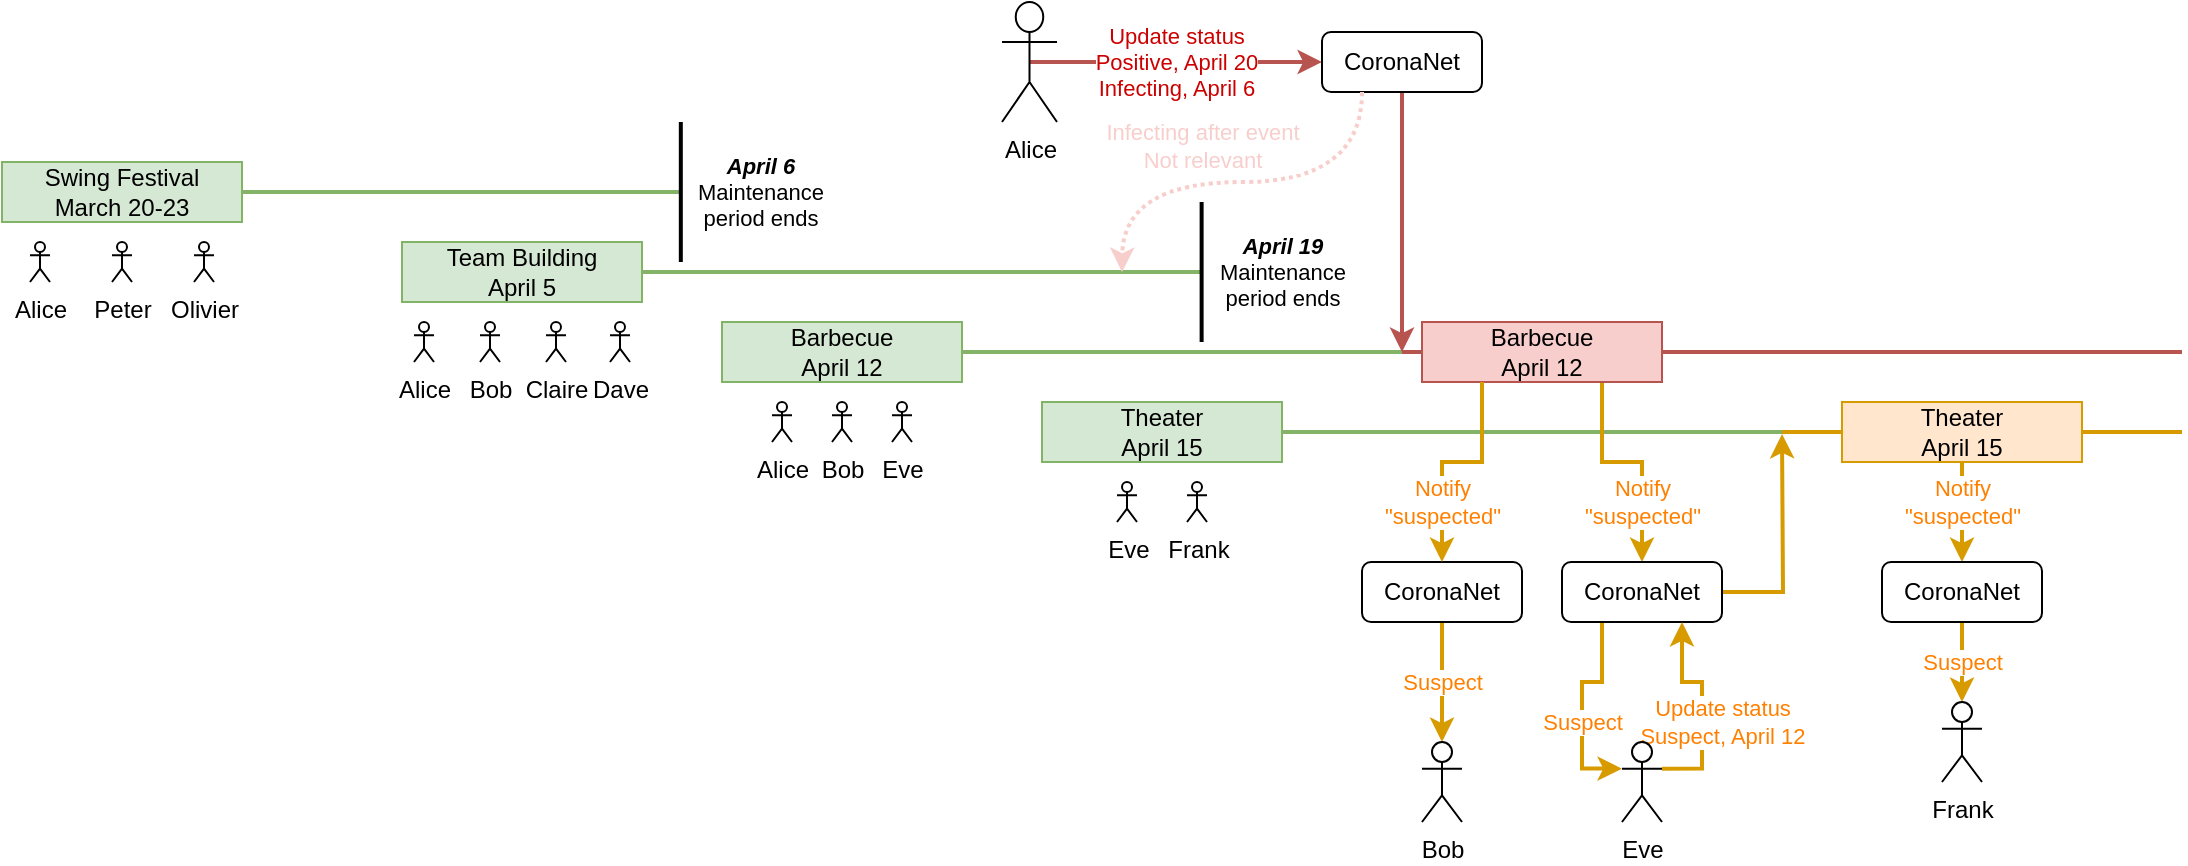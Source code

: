 <mxfile version="12.9.9" type="device"><diagram id="BHeKZ42RWv9zqqyNYb5D" name="Page-1"><mxGraphModel dx="1352" dy="806" grid="1" gridSize="10" guides="1" tooltips="1" connect="1" arrows="1" fold="1" page="1" pageScale="1" pageWidth="850" pageHeight="1100" math="0" shadow="0"><root><mxCell id="0"/><mxCell id="1" parent="0"/><mxCell id="fO2j_NawUJVEaCeq_C0V-36" value="Update status&lt;br&gt;Positive, April 20&lt;br&gt;Infecting, April 6" style="edgeStyle=orthogonalEdgeStyle;rounded=0;orthogonalLoop=1;jettySize=auto;html=1;exitX=0.5;exitY=0.5;exitDx=0;exitDy=0;exitPerimeter=0;entryX=0;entryY=0.5;entryDx=0;entryDy=0;strokeWidth=2;fillColor=#f8cecc;strokeColor=#b85450;fontColor=#CC0000;" edge="1" parent="1" source="fO2j_NawUJVEaCeq_C0V-33" target="fO2j_NawUJVEaCeq_C0V-35"><mxGeometry relative="1" as="geometry"/></mxCell><mxCell id="fO2j_NawUJVEaCeq_C0V-1" value="Alice" style="shape=umlActor;verticalLabelPosition=bottom;labelBackgroundColor=#ffffff;verticalAlign=top;html=1;outlineConnect=0;" vertex="1" parent="1"><mxGeometry x="54" y="160" width="10" height="20" as="geometry"/></mxCell><mxCell id="fO2j_NawUJVEaCeq_C0V-2" value="Barbecue&lt;br&gt;April 12" style="rounded=0;whiteSpace=wrap;html=1;fillColor=#d5e8d4;strokeColor=#82b366;" vertex="1" parent="1"><mxGeometry x="400" y="200" width="120" height="30" as="geometry"/></mxCell><mxCell id="fO2j_NawUJVEaCeq_C0V-3" value="Swing Festival&lt;br&gt;March 20-23" style="rounded=0;whiteSpace=wrap;html=1;fillColor=#d5e8d4;strokeColor=#82b366;" vertex="1" parent="1"><mxGeometry x="40" y="120" width="120" height="30" as="geometry"/></mxCell><mxCell id="fO2j_NawUJVEaCeq_C0V-5" value="Team Building&lt;br&gt;April 5" style="rounded=0;whiteSpace=wrap;html=1;fillColor=#d5e8d4;strokeColor=#82b366;" vertex="1" parent="1"><mxGeometry x="240" y="160" width="120" height="30" as="geometry"/></mxCell><mxCell id="fO2j_NawUJVEaCeq_C0V-6" value="Theater&lt;br&gt;April 15" style="rounded=0;whiteSpace=wrap;html=1;fillColor=#d5e8d4;strokeColor=#82b366;" vertex="1" parent="1"><mxGeometry x="560" y="240" width="120" height="30" as="geometry"/></mxCell><mxCell id="fO2j_NawUJVEaCeq_C0V-9" value="" style="endArrow=none;html=1;exitX=1;exitY=0.5;exitDx=0;exitDy=0;fillColor=#d5e8d4;strokeColor=#82b366;strokeWidth=2;" edge="1" parent="1" source="fO2j_NawUJVEaCeq_C0V-3"><mxGeometry width="50" height="50" relative="1" as="geometry"><mxPoint x="660" y="160" as="sourcePoint"/><mxPoint x="380" y="135" as="targetPoint"/></mxGeometry></mxCell><mxCell id="fO2j_NawUJVEaCeq_C0V-10" value="" style="endArrow=none;html=1;exitX=1;exitY=0.5;exitDx=0;exitDy=0;fillColor=#d5e8d4;strokeColor=#82b366;strokeWidth=2;" edge="1" parent="1" source="fO2j_NawUJVEaCeq_C0V-5"><mxGeometry width="50" height="50" relative="1" as="geometry"><mxPoint x="390" y="200" as="sourcePoint"/><mxPoint x="640" y="175" as="targetPoint"/></mxGeometry></mxCell><mxCell id="fO2j_NawUJVEaCeq_C0V-11" value="" style="endArrow=none;html=1;exitX=1;exitY=0.5;exitDx=0;exitDy=0;fillColor=#d5e8d4;strokeColor=#82b366;strokeWidth=2;" edge="1" parent="1" source="fO2j_NawUJVEaCeq_C0V-2"><mxGeometry width="50" height="50" relative="1" as="geometry"><mxPoint x="330" y="185" as="sourcePoint"/><mxPoint x="740" y="215" as="targetPoint"/></mxGeometry></mxCell><mxCell id="fO2j_NawUJVEaCeq_C0V-12" value="" style="endArrow=none;html=1;exitX=1;exitY=0.5;exitDx=0;exitDy=0;fillColor=#d5e8d4;strokeColor=#82b366;strokeWidth=2;" edge="1" parent="1" source="fO2j_NawUJVEaCeq_C0V-6"><mxGeometry width="50" height="50" relative="1" as="geometry"><mxPoint x="685" y="255" as="sourcePoint"/><mxPoint x="930" y="255" as="targetPoint"/></mxGeometry></mxCell><mxCell id="fO2j_NawUJVEaCeq_C0V-13" value="Alice" style="shape=umlActor;verticalLabelPosition=bottom;labelBackgroundColor=#ffffff;verticalAlign=top;html=1;outlineConnect=0;" vertex="1" parent="1"><mxGeometry x="246" y="200" width="10" height="20" as="geometry"/></mxCell><mxCell id="fO2j_NawUJVEaCeq_C0V-18" value="Peter" style="shape=umlActor;verticalLabelPosition=bottom;labelBackgroundColor=#ffffff;verticalAlign=top;html=1;outlineConnect=0;" vertex="1" parent="1"><mxGeometry x="95" y="160" width="10" height="20" as="geometry"/></mxCell><mxCell id="fO2j_NawUJVEaCeq_C0V-19" value="Olivier" style="shape=umlActor;verticalLabelPosition=bottom;labelBackgroundColor=#ffffff;verticalAlign=top;html=1;outlineConnect=0;" vertex="1" parent="1"><mxGeometry x="136" y="160" width="10" height="20" as="geometry"/></mxCell><mxCell id="fO2j_NawUJVEaCeq_C0V-22" value="Bob" style="shape=umlActor;verticalLabelPosition=bottom;labelBackgroundColor=#ffffff;verticalAlign=top;html=1;outlineConnect=0;" vertex="1" parent="1"><mxGeometry x="279" y="200" width="10" height="20" as="geometry"/></mxCell><mxCell id="fO2j_NawUJVEaCeq_C0V-23" value="Claire" style="shape=umlActor;verticalLabelPosition=bottom;labelBackgroundColor=#ffffff;verticalAlign=top;html=1;outlineConnect=0;" vertex="1" parent="1"><mxGeometry x="312" y="200" width="10" height="20" as="geometry"/></mxCell><mxCell id="fO2j_NawUJVEaCeq_C0V-24" value="Dave" style="shape=umlActor;verticalLabelPosition=bottom;labelBackgroundColor=#ffffff;verticalAlign=top;html=1;outlineConnect=0;" vertex="1" parent="1"><mxGeometry x="344" y="200" width="10" height="20" as="geometry"/></mxCell><mxCell id="fO2j_NawUJVEaCeq_C0V-28" value="Alice" style="shape=umlActor;verticalLabelPosition=bottom;labelBackgroundColor=#ffffff;verticalAlign=top;html=1;outlineConnect=0;" vertex="1" parent="1"><mxGeometry x="425" y="240" width="10" height="20" as="geometry"/></mxCell><mxCell id="fO2j_NawUJVEaCeq_C0V-29" value="Bob" style="shape=umlActor;verticalLabelPosition=bottom;labelBackgroundColor=#ffffff;verticalAlign=top;html=1;outlineConnect=0;" vertex="1" parent="1"><mxGeometry x="455" y="240" width="10" height="20" as="geometry"/></mxCell><mxCell id="fO2j_NawUJVEaCeq_C0V-30" value="Eve" style="shape=umlActor;verticalLabelPosition=bottom;labelBackgroundColor=#ffffff;verticalAlign=top;html=1;outlineConnect=0;" vertex="1" parent="1"><mxGeometry x="485" y="240" width="10" height="20" as="geometry"/></mxCell><mxCell id="fO2j_NawUJVEaCeq_C0V-31" value="Eve" style="shape=umlActor;verticalLabelPosition=bottom;labelBackgroundColor=#ffffff;verticalAlign=top;html=1;outlineConnect=0;" vertex="1" parent="1"><mxGeometry x="597.5" y="280" width="10" height="20" as="geometry"/></mxCell><mxCell id="fO2j_NawUJVEaCeq_C0V-32" value="Frank" style="shape=umlActor;verticalLabelPosition=bottom;labelBackgroundColor=#ffffff;verticalAlign=top;html=1;outlineConnect=0;" vertex="1" parent="1"><mxGeometry x="632.5" y="280" width="10" height="20" as="geometry"/></mxCell><mxCell id="fO2j_NawUJVEaCeq_C0V-33" value="Alice" style="shape=umlActor;verticalLabelPosition=bottom;labelBackgroundColor=#ffffff;verticalAlign=top;html=1;outlineConnect=0;" vertex="1" parent="1"><mxGeometry x="540" y="40" width="27.5" height="60" as="geometry"/></mxCell><mxCell id="fO2j_NawUJVEaCeq_C0V-39" style="edgeStyle=orthogonalEdgeStyle;rounded=0;orthogonalLoop=1;jettySize=auto;html=1;exitX=0.5;exitY=1;exitDx=0;exitDy=0;strokeWidth=2;fontColor=#FF8000;fillColor=#f8cecc;strokeColor=#b85450;" edge="1" parent="1" source="fO2j_NawUJVEaCeq_C0V-35"><mxGeometry relative="1" as="geometry"><mxPoint x="740" y="215" as="targetPoint"/><mxPoint x="740" y="90" as="sourcePoint"/></mxGeometry></mxCell><mxCell id="fO2j_NawUJVEaCeq_C0V-35" value="CoronaNet" style="rounded=1;whiteSpace=wrap;html=1;" vertex="1" parent="1"><mxGeometry x="700" y="55" width="80" height="30" as="geometry"/></mxCell><mxCell id="fO2j_NawUJVEaCeq_C0V-41" style="edgeStyle=orthogonalEdgeStyle;rounded=0;orthogonalLoop=1;jettySize=auto;html=1;exitX=0;exitY=0.5;exitDx=0;exitDy=0;strokeWidth=2;fontColor=#FF8000;fillColor=#f8cecc;strokeColor=#b85450;endArrow=none;endFill=0;" edge="1" parent="1" source="fO2j_NawUJVEaCeq_C0V-40"><mxGeometry relative="1" as="geometry"><mxPoint x="740.0" y="215.034" as="targetPoint"/></mxGeometry></mxCell><mxCell id="fO2j_NawUJVEaCeq_C0V-42" style="edgeStyle=orthogonalEdgeStyle;rounded=0;orthogonalLoop=1;jettySize=auto;html=1;exitX=1;exitY=0.5;exitDx=0;exitDy=0;endArrow=none;endFill=0;strokeWidth=2;fontColor=#FF8000;fillColor=#f8cecc;strokeColor=#b85450;" edge="1" parent="1" source="fO2j_NawUJVEaCeq_C0V-40"><mxGeometry relative="1" as="geometry"><mxPoint x="1130" y="215" as="targetPoint"/></mxGeometry></mxCell><mxCell id="fO2j_NawUJVEaCeq_C0V-50" value="Notify&lt;br&gt;&quot;suspected&quot;" style="edgeStyle=orthogonalEdgeStyle;rounded=0;orthogonalLoop=1;jettySize=auto;html=1;exitX=0.75;exitY=1;exitDx=0;exitDy=0;entryX=0.5;entryY=0;entryDx=0;entryDy=0;endArrow=classic;endFill=1;strokeWidth=2;fontColor=#FF8000;fillColor=#ffe6cc;strokeColor=#d79b00;" edge="1" parent="1" source="fO2j_NawUJVEaCeq_C0V-40" target="fO2j_NawUJVEaCeq_C0V-46"><mxGeometry x="0.455" relative="1" as="geometry"><Array as="points"><mxPoint x="840" y="270"/><mxPoint x="860" y="270"/></Array><mxPoint as="offset"/></mxGeometry></mxCell><mxCell id="fO2j_NawUJVEaCeq_C0V-40" value="Barbecue&lt;br&gt;April 12" style="rounded=0;whiteSpace=wrap;html=1;fillColor=#f8cecc;strokeColor=#b85450;" vertex="1" parent="1"><mxGeometry x="750" y="200" width="120" height="30" as="geometry"/></mxCell><mxCell id="fO2j_NawUJVEaCeq_C0V-48" value="Suspect" style="edgeStyle=orthogonalEdgeStyle;rounded=0;orthogonalLoop=1;jettySize=auto;html=1;exitX=0.5;exitY=1;exitDx=0;exitDy=0;entryX=0.5;entryY=0;entryDx=0;entryDy=0;entryPerimeter=0;endArrow=classic;endFill=1;strokeWidth=2;fontColor=#FF8000;fillColor=#ffe6cc;strokeColor=#d79b00;" edge="1" parent="1" source="fO2j_NawUJVEaCeq_C0V-43" target="fO2j_NawUJVEaCeq_C0V-47"><mxGeometry relative="1" as="geometry"/></mxCell><mxCell id="fO2j_NawUJVEaCeq_C0V-43" value="CoronaNet" style="rounded=1;whiteSpace=wrap;html=1;" vertex="1" parent="1"><mxGeometry x="720" y="320" width="80" height="30" as="geometry"/></mxCell><mxCell id="fO2j_NawUJVEaCeq_C0V-53" value="Suspect" style="edgeStyle=orthogonalEdgeStyle;rounded=0;orthogonalLoop=1;jettySize=auto;html=1;exitX=0.25;exitY=1;exitDx=0;exitDy=0;entryX=0;entryY=0.333;entryDx=0;entryDy=0;entryPerimeter=0;endArrow=classic;endFill=1;strokeWidth=2;fontColor=#FF8000;fillColor=#ffe6cc;strokeColor=#d79b00;" edge="1" parent="1" source="fO2j_NawUJVEaCeq_C0V-46" target="fO2j_NawUJVEaCeq_C0V-52"><mxGeometry x="0.162" relative="1" as="geometry"><mxPoint as="offset"/></mxGeometry></mxCell><mxCell id="fO2j_NawUJVEaCeq_C0V-70" style="edgeStyle=orthogonalEdgeStyle;rounded=0;orthogonalLoop=1;jettySize=auto;html=1;exitX=1;exitY=0.5;exitDx=0;exitDy=0;endArrow=classic;endFill=1;strokeWidth=2;fontColor=#FF8000;fillColor=#ffe6cc;strokeColor=#d79b00;" edge="1" parent="1" source="fO2j_NawUJVEaCeq_C0V-46"><mxGeometry relative="1" as="geometry"><mxPoint x="930" y="256" as="targetPoint"/><mxPoint x="900" y="331" as="sourcePoint"/></mxGeometry></mxCell><mxCell id="fO2j_NawUJVEaCeq_C0V-46" value="CoronaNet" style="rounded=1;whiteSpace=wrap;html=1;" vertex="1" parent="1"><mxGeometry x="820" y="320" width="80" height="30" as="geometry"/></mxCell><mxCell id="fO2j_NawUJVEaCeq_C0V-47" value="Bob" style="shape=umlActor;verticalLabelPosition=bottom;labelBackgroundColor=#ffffff;verticalAlign=top;html=1;outlineConnect=0;" vertex="1" parent="1"><mxGeometry x="750" y="410" width="20" height="40" as="geometry"/></mxCell><mxCell id="fO2j_NawUJVEaCeq_C0V-49" value="Notify&lt;br&gt;&quot;suspected&quot;" style="edgeStyle=orthogonalEdgeStyle;rounded=0;orthogonalLoop=1;jettySize=auto;html=1;entryX=0.5;entryY=0;entryDx=0;entryDy=0;endArrow=classic;endFill=1;strokeWidth=2;fontColor=#FF8000;fillColor=#ffe6cc;strokeColor=#d79b00;" edge="1" parent="1" target="fO2j_NawUJVEaCeq_C0V-43"><mxGeometry x="0.455" relative="1" as="geometry"><mxPoint x="780" y="230" as="sourcePoint"/><Array as="points"><mxPoint x="780" y="270"/><mxPoint x="760" y="270"/></Array><mxPoint as="offset"/></mxGeometry></mxCell><mxCell id="fO2j_NawUJVEaCeq_C0V-54" value="Update status&lt;br&gt;Suspect, April 12" style="edgeStyle=orthogonalEdgeStyle;rounded=0;orthogonalLoop=1;jettySize=auto;html=1;exitX=1;exitY=0.333;exitDx=0;exitDy=0;exitPerimeter=0;entryX=0.75;entryY=1;entryDx=0;entryDy=0;endArrow=classic;endFill=1;strokeWidth=2;fontColor=#FF8000;fillColor=#ffe6cc;strokeColor=#d79b00;" edge="1" parent="1" source="fO2j_NawUJVEaCeq_C0V-52" target="fO2j_NawUJVEaCeq_C0V-46"><mxGeometry x="-0.162" y="-10" relative="1" as="geometry"><mxPoint as="offset"/></mxGeometry></mxCell><mxCell id="fO2j_NawUJVEaCeq_C0V-52" value="Eve" style="shape=umlActor;verticalLabelPosition=bottom;labelBackgroundColor=#ffffff;verticalAlign=top;html=1;outlineConnect=0;" vertex="1" parent="1"><mxGeometry x="850" y="410" width="20" height="40" as="geometry"/></mxCell><mxCell id="fO2j_NawUJVEaCeq_C0V-65" value="&lt;font color=&quot;#ff8000&quot;&gt;Notify&lt;br&gt;&quot;suspected&quot;&lt;/font&gt;" style="edgeStyle=orthogonalEdgeStyle;rounded=0;orthogonalLoop=1;jettySize=auto;html=1;exitX=0.5;exitY=1;exitDx=0;exitDy=0;entryX=0.5;entryY=0;entryDx=0;entryDy=0;endArrow=classic;endFill=1;strokeWidth=2;fontColor=#CC0000;fillColor=#ffe6cc;strokeColor=#d79b00;" edge="1" parent="1" source="fO2j_NawUJVEaCeq_C0V-57" target="fO2j_NawUJVEaCeq_C0V-64"><mxGeometry x="-0.2" relative="1" as="geometry"><mxPoint as="offset"/></mxGeometry></mxCell><mxCell id="fO2j_NawUJVEaCeq_C0V-69" style="edgeStyle=orthogonalEdgeStyle;rounded=0;orthogonalLoop=1;jettySize=auto;html=1;exitX=0;exitY=0.5;exitDx=0;exitDy=0;endArrow=none;endFill=0;strokeWidth=2;fontColor=#FF8000;fillColor=#ffe6cc;strokeColor=#d79b00;" edge="1" parent="1" source="fO2j_NawUJVEaCeq_C0V-57"><mxGeometry relative="1" as="geometry"><mxPoint x="930" y="255.048" as="targetPoint"/></mxGeometry></mxCell><mxCell id="fO2j_NawUJVEaCeq_C0V-71" style="edgeStyle=orthogonalEdgeStyle;rounded=0;orthogonalLoop=1;jettySize=auto;html=1;exitX=1;exitY=0.5;exitDx=0;exitDy=0;endArrow=none;endFill=0;strokeWidth=2;fontColor=#FF8000;fillColor=#ffe6cc;strokeColor=#d79b00;" edge="1" parent="1" source="fO2j_NawUJVEaCeq_C0V-57"><mxGeometry relative="1" as="geometry"><mxPoint x="1130" y="255.048" as="targetPoint"/></mxGeometry></mxCell><mxCell id="fO2j_NawUJVEaCeq_C0V-57" value="Theater&lt;br&gt;April 15" style="rounded=0;whiteSpace=wrap;html=1;fillColor=#ffe6cc;strokeColor=#d79b00;" vertex="1" parent="1"><mxGeometry x="960" y="240" width="120" height="30" as="geometry"/></mxCell><mxCell id="fO2j_NawUJVEaCeq_C0V-67" value="Suspect" style="edgeStyle=orthogonalEdgeStyle;rounded=0;orthogonalLoop=1;jettySize=auto;html=1;exitX=0.5;exitY=1;exitDx=0;exitDy=0;entryX=0.5;entryY=0;entryDx=0;entryDy=0;entryPerimeter=0;endArrow=classic;endFill=1;strokeWidth=2;fontColor=#FF8000;fillColor=#ffe6cc;strokeColor=#d79b00;" edge="1" parent="1" source="fO2j_NawUJVEaCeq_C0V-64" target="fO2j_NawUJVEaCeq_C0V-66"><mxGeometry relative="1" as="geometry"/></mxCell><mxCell id="fO2j_NawUJVEaCeq_C0V-64" value="CoronaNet" style="rounded=1;whiteSpace=wrap;html=1;" vertex="1" parent="1"><mxGeometry x="980" y="320" width="80" height="30" as="geometry"/></mxCell><mxCell id="fO2j_NawUJVEaCeq_C0V-66" value="Frank" style="shape=umlActor;verticalLabelPosition=bottom;labelBackgroundColor=#ffffff;verticalAlign=top;html=1;outlineConnect=0;" vertex="1" parent="1"><mxGeometry x="1010" y="390" width="20" height="40" as="geometry"/></mxCell><mxCell id="fO2j_NawUJVEaCeq_C0V-72" value="&lt;b&gt;&lt;i&gt;April 6&lt;/i&gt;&lt;/b&gt;&lt;br&gt;Maintenance&lt;br&gt;period ends" style="endArrow=none;html=1;labelBackgroundColor=none;strokeWidth=2;fontColor=#000000;fillColor=#f5f5f5;strokeColor=#000000;" edge="1" parent="1"><mxGeometry y="-40" width="50" height="50" relative="1" as="geometry"><mxPoint x="379.41" y="170" as="sourcePoint"/><mxPoint x="379.41" y="100" as="targetPoint"/><mxPoint as="offset"/></mxGeometry></mxCell><mxCell id="fO2j_NawUJVEaCeq_C0V-73" value="&lt;b&gt;&lt;i&gt;April 19&lt;/i&gt;&lt;/b&gt;&lt;br&gt;Maintenance&lt;br&gt;period ends" style="endArrow=none;html=1;labelBackgroundColor=none;strokeWidth=2;fontColor=#000000;fillColor=#f5f5f5;strokeColor=#000000;" edge="1" parent="1"><mxGeometry y="-40" width="50" height="50" relative="1" as="geometry"><mxPoint x="639.81" y="210" as="sourcePoint"/><mxPoint x="639.81" y="140" as="targetPoint"/><mxPoint as="offset"/></mxGeometry></mxCell><mxCell id="fO2j_NawUJVEaCeq_C0V-74" value="Infecting after event&lt;br&gt;Not relevant" style="edgeStyle=orthogonalEdgeStyle;orthogonalLoop=1;jettySize=auto;html=1;exitX=0.25;exitY=1;exitDx=0;exitDy=0;endArrow=classic;endFill=1;strokeWidth=2;fontColor=#F8CECC;curved=1;fillColor=#f8cecc;strokeColor=#F8CECC;dashed=1;dashPattern=1 1;" edge="1" parent="1" source="fO2j_NawUJVEaCeq_C0V-35"><mxGeometry x="0.196" y="-18" relative="1" as="geometry"><mxPoint x="600" y="175" as="targetPoint"/><mxPoint x="720" y="90" as="sourcePoint"/><mxPoint as="offset"/></mxGeometry></mxCell></root></mxGraphModel></diagram></mxfile>